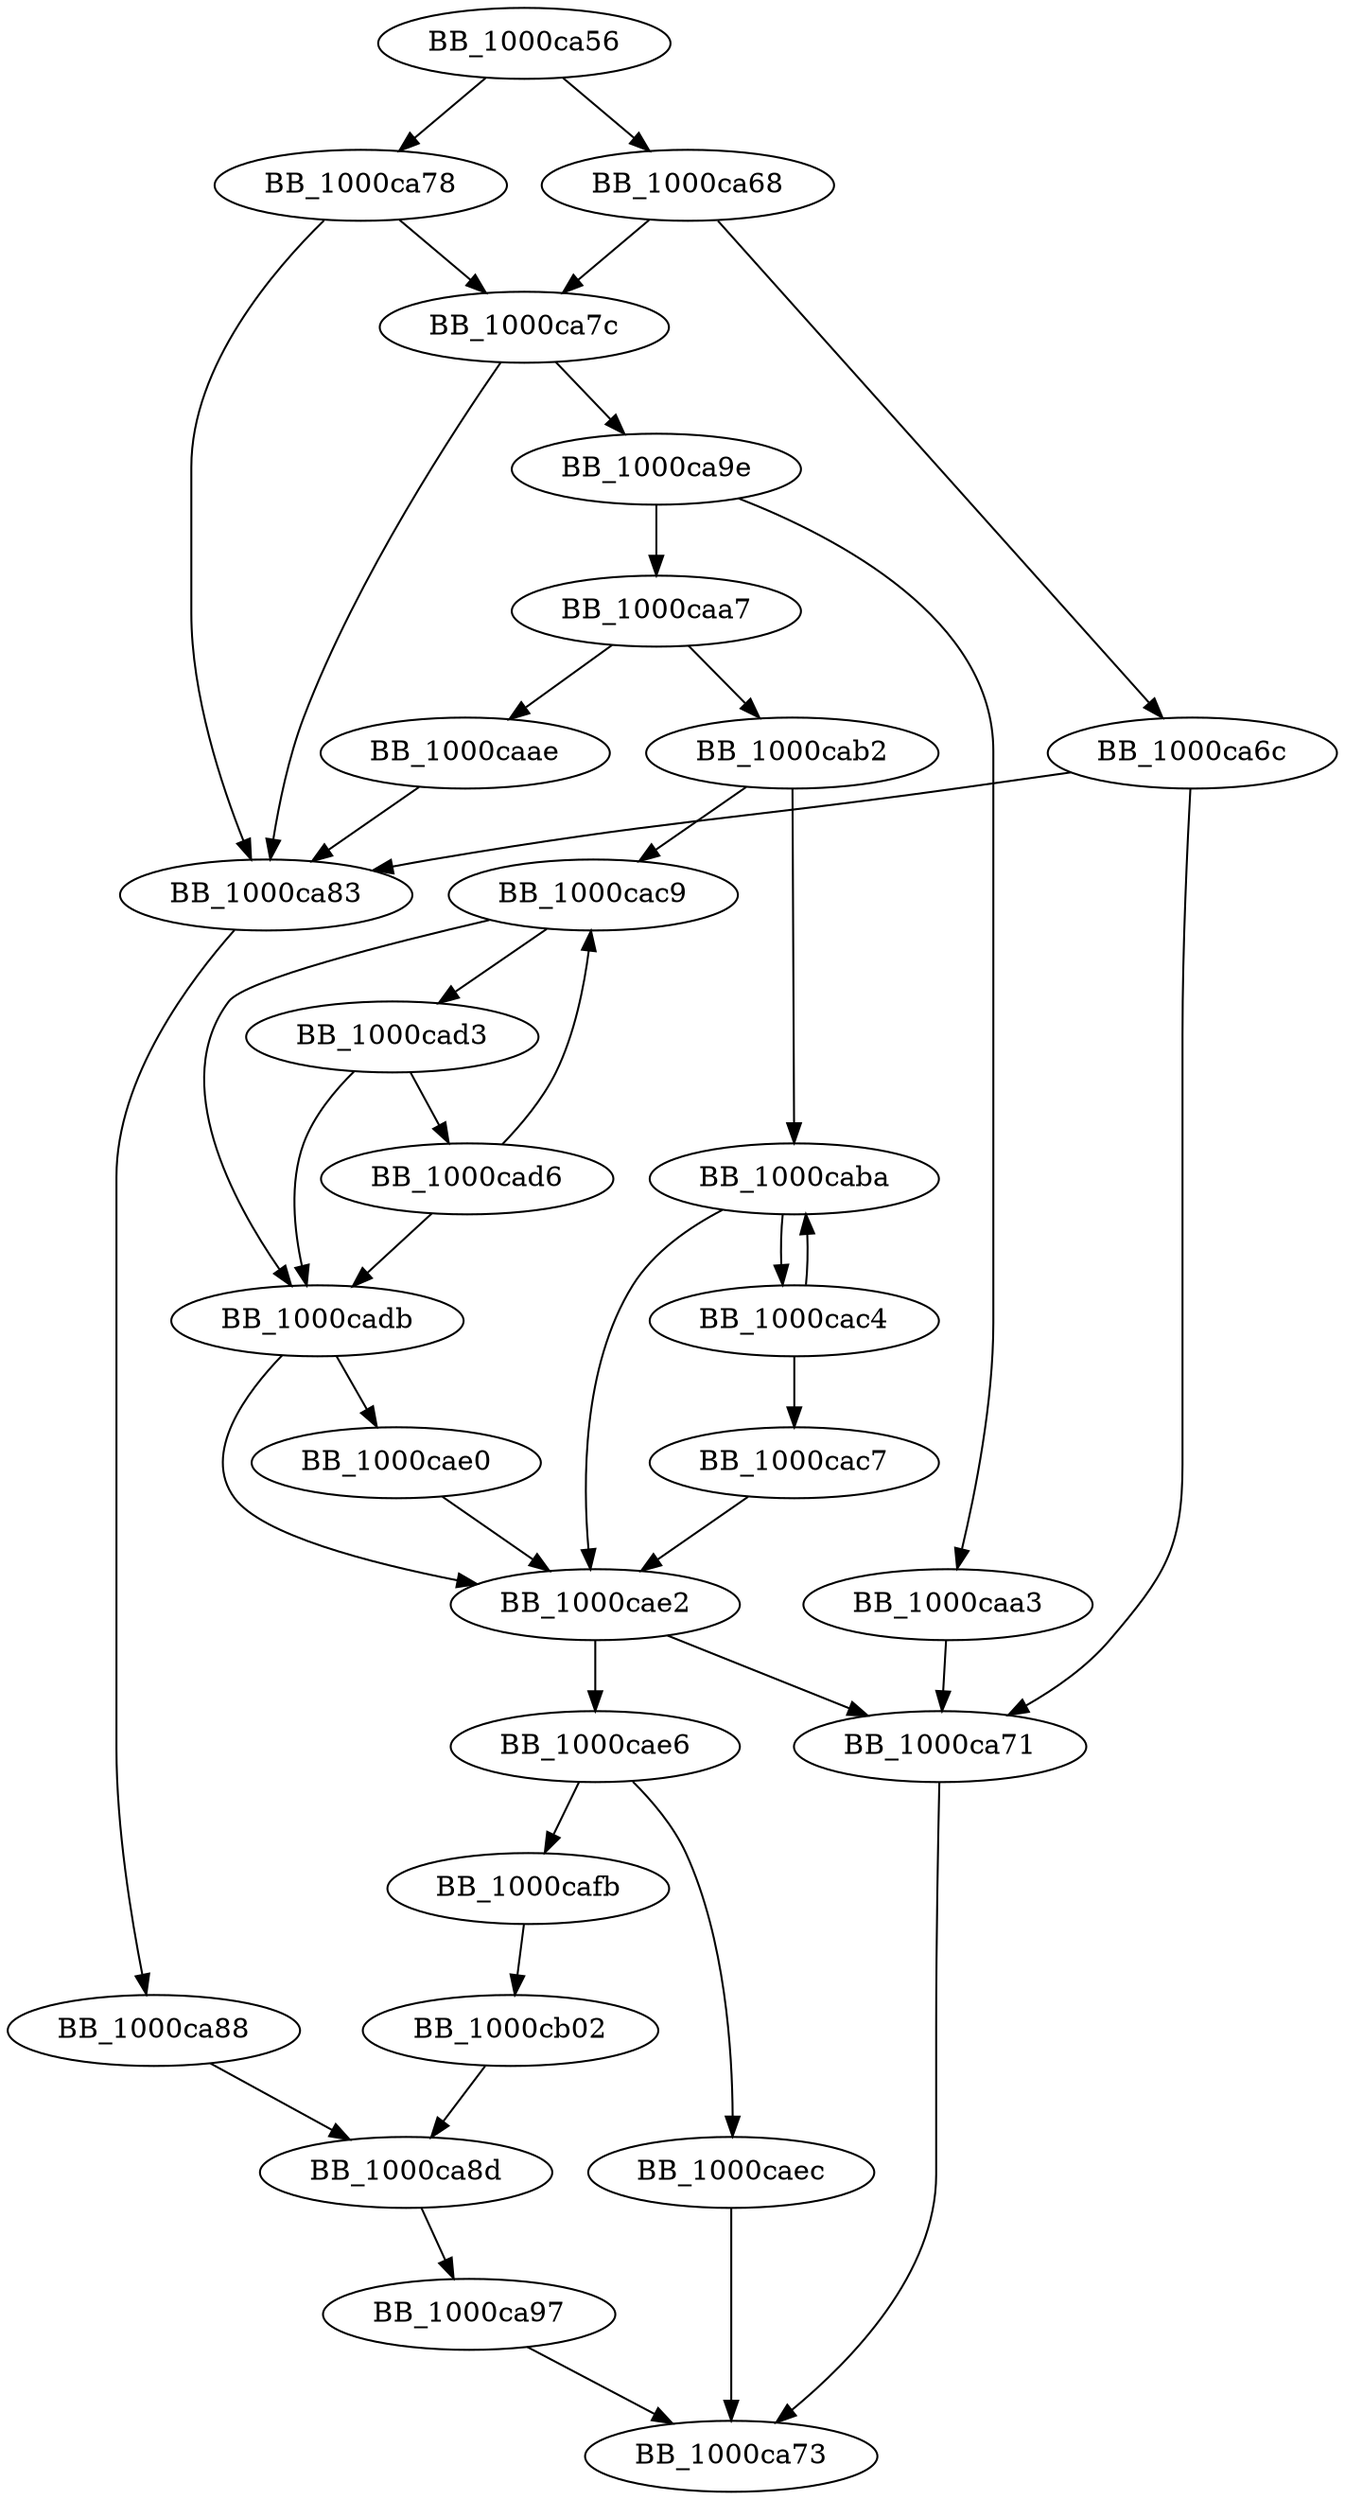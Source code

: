 DiGraph _strncpy_s{
BB_1000ca56->BB_1000ca68
BB_1000ca56->BB_1000ca78
BB_1000ca68->BB_1000ca6c
BB_1000ca68->BB_1000ca7c
BB_1000ca6c->BB_1000ca71
BB_1000ca6c->BB_1000ca83
BB_1000ca71->BB_1000ca73
BB_1000ca78->BB_1000ca7c
BB_1000ca78->BB_1000ca83
BB_1000ca7c->BB_1000ca83
BB_1000ca7c->BB_1000ca9e
BB_1000ca83->BB_1000ca88
BB_1000ca88->BB_1000ca8d
BB_1000ca8d->BB_1000ca97
BB_1000ca97->BB_1000ca73
BB_1000ca9e->BB_1000caa3
BB_1000ca9e->BB_1000caa7
BB_1000caa3->BB_1000ca71
BB_1000caa7->BB_1000caae
BB_1000caa7->BB_1000cab2
BB_1000caae->BB_1000ca83
BB_1000cab2->BB_1000caba
BB_1000cab2->BB_1000cac9
BB_1000caba->BB_1000cac4
BB_1000caba->BB_1000cae2
BB_1000cac4->BB_1000caba
BB_1000cac4->BB_1000cac7
BB_1000cac7->BB_1000cae2
BB_1000cac9->BB_1000cad3
BB_1000cac9->BB_1000cadb
BB_1000cad3->BB_1000cad6
BB_1000cad3->BB_1000cadb
BB_1000cad6->BB_1000cac9
BB_1000cad6->BB_1000cadb
BB_1000cadb->BB_1000cae0
BB_1000cadb->BB_1000cae2
BB_1000cae0->BB_1000cae2
BB_1000cae2->BB_1000ca71
BB_1000cae2->BB_1000cae6
BB_1000cae6->BB_1000caec
BB_1000cae6->BB_1000cafb
BB_1000caec->BB_1000ca73
BB_1000cafb->BB_1000cb02
BB_1000cb02->BB_1000ca8d
}
